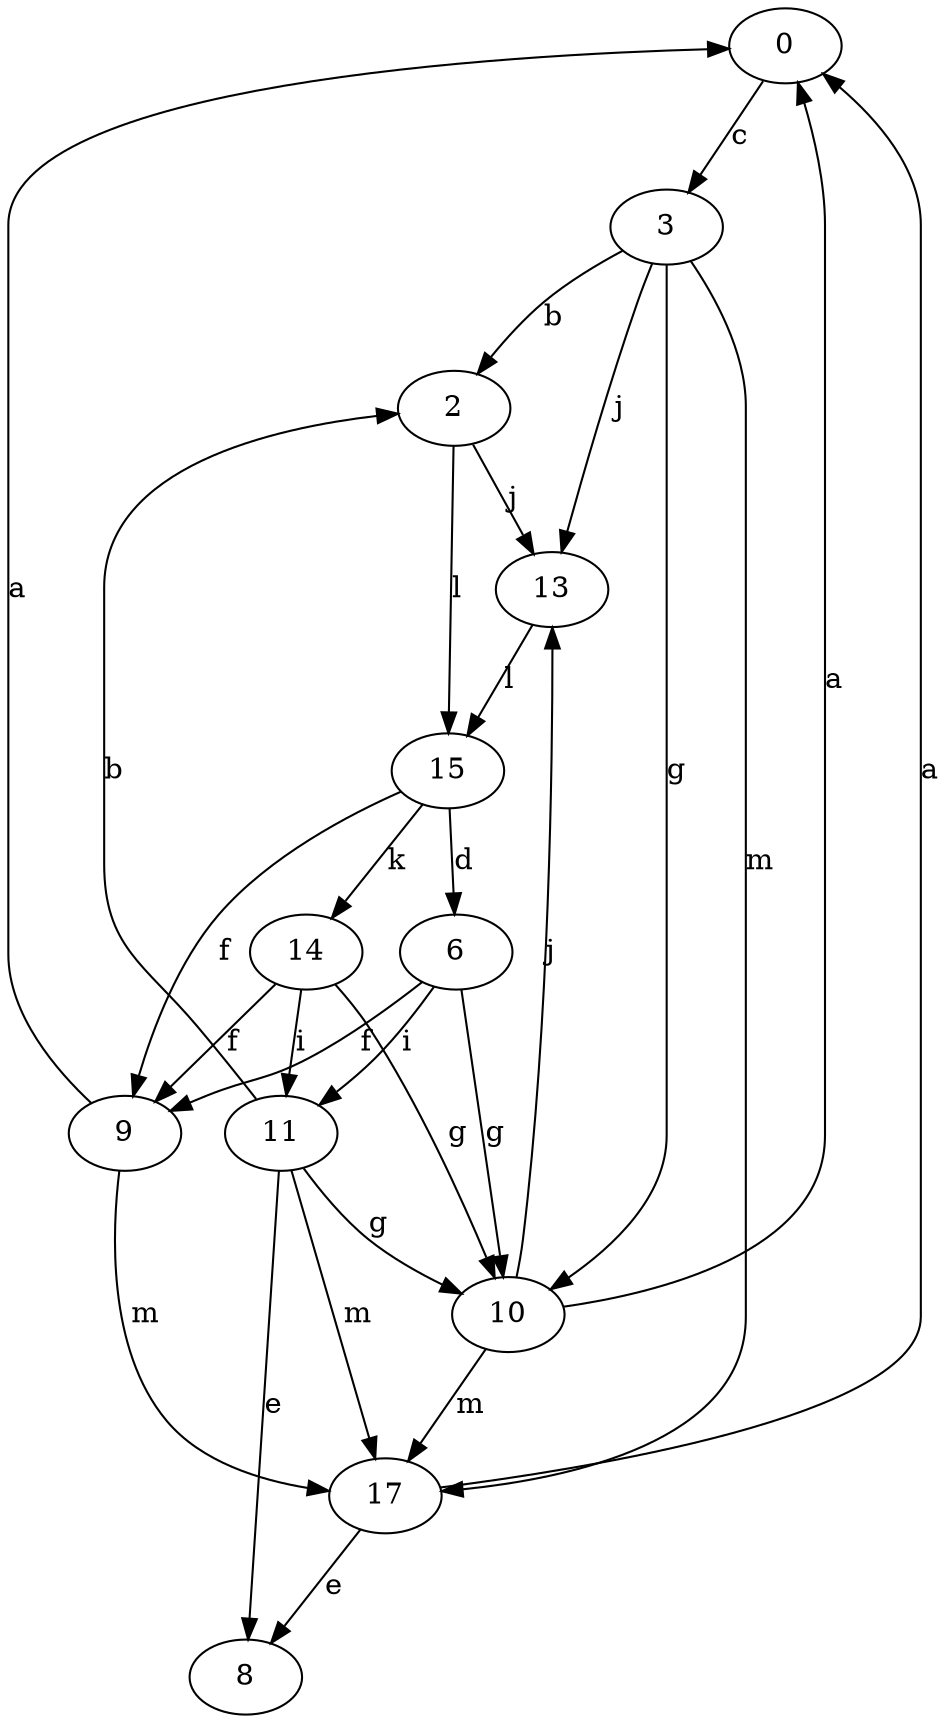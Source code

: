 strict digraph  {
0;
2;
3;
6;
8;
9;
10;
11;
13;
14;
15;
17;
0 -> 3  [label=c];
2 -> 13  [label=j];
2 -> 15  [label=l];
3 -> 2  [label=b];
3 -> 10  [label=g];
3 -> 13  [label=j];
3 -> 17  [label=m];
6 -> 9  [label=f];
6 -> 10  [label=g];
6 -> 11  [label=i];
9 -> 0  [label=a];
9 -> 17  [label=m];
10 -> 0  [label=a];
10 -> 13  [label=j];
10 -> 17  [label=m];
11 -> 2  [label=b];
11 -> 8  [label=e];
11 -> 10  [label=g];
11 -> 17  [label=m];
13 -> 15  [label=l];
14 -> 9  [label=f];
14 -> 10  [label=g];
14 -> 11  [label=i];
15 -> 6  [label=d];
15 -> 9  [label=f];
15 -> 14  [label=k];
17 -> 0  [label=a];
17 -> 8  [label=e];
}
